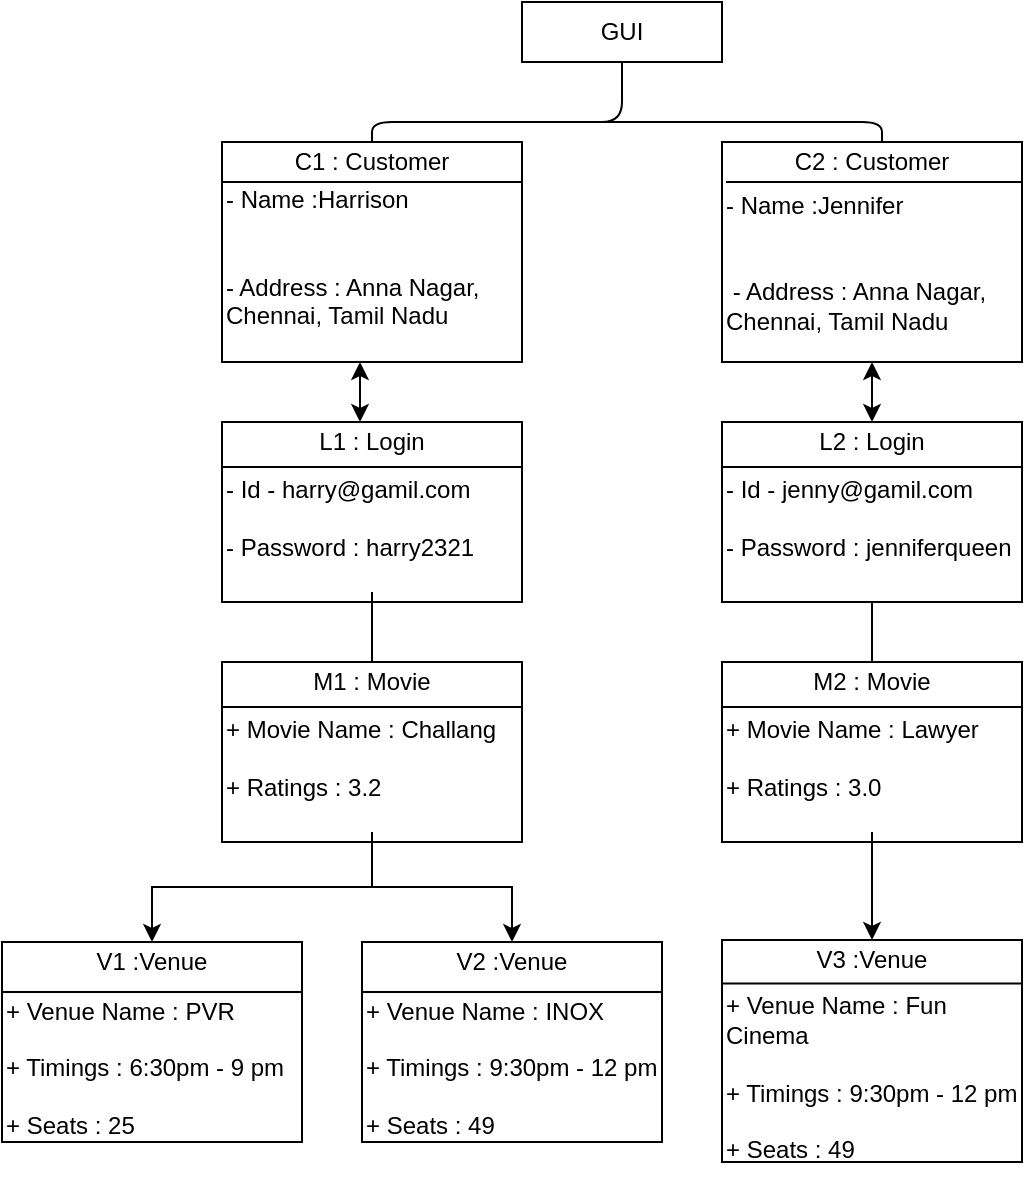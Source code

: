 <mxfile version="13.10.0" type="github">
  <diagram id="mL5rF6ahkpmDCyWBRrw3" name="Page-1">
    <mxGraphModel dx="1022" dy="695" grid="1" gridSize="10" guides="1" tooltips="1" connect="1" arrows="1" fold="1" page="1" pageScale="1" pageWidth="850" pageHeight="1100" math="0" shadow="0">
      <root>
        <mxCell id="0" />
        <mxCell id="1" parent="0" />
        <mxCell id="hyXzqiFq0XC-d8y5IQXb-1" value="GUI" style="rounded=0;whiteSpace=wrap;html=1;" vertex="1" parent="1">
          <mxGeometry x="270" y="10" width="100" height="30" as="geometry" />
        </mxCell>
        <mxCell id="hyXzqiFq0XC-d8y5IQXb-2" value="" style="rounded=0;whiteSpace=wrap;html=1;" vertex="1" parent="1">
          <mxGeometry x="120" y="80" width="150" height="110" as="geometry" />
        </mxCell>
        <mxCell id="hyXzqiFq0XC-d8y5IQXb-5" value="C1 : Customer" style="text;html=1;strokeColor=none;fillColor=none;align=center;verticalAlign=middle;whiteSpace=wrap;rounded=0;" vertex="1" parent="1">
          <mxGeometry x="130" y="80" width="130" height="20" as="geometry" />
        </mxCell>
        <mxCell id="hyXzqiFq0XC-d8y5IQXb-6" value="" style="endArrow=none;html=1;exitX=0;exitY=0;exitDx=0;exitDy=0;entryX=1;entryY=0.182;entryDx=0;entryDy=0;entryPerimeter=0;" edge="1" parent="1" source="hyXzqiFq0XC-d8y5IQXb-7" target="hyXzqiFq0XC-d8y5IQXb-2">
          <mxGeometry width="50" height="50" relative="1" as="geometry">
            <mxPoint x="160" y="150" as="sourcePoint" />
            <mxPoint x="210" y="100" as="targetPoint" />
            <Array as="points">
              <mxPoint x="240" y="100" />
            </Array>
          </mxGeometry>
        </mxCell>
        <mxCell id="hyXzqiFq0XC-d8y5IQXb-7" value="&lt;div align=&quot;left&quot;&gt;&lt;br&gt;&lt;/div&gt;&lt;div align=&quot;left&quot;&gt;- Name :Harrison&lt;/div&gt;&lt;div align=&quot;left&quot;&gt;&lt;br&gt;&lt;/div&gt;&lt;div align=&quot;left&quot;&gt;&lt;br&gt;&lt;/div&gt;&lt;div align=&quot;left&quot;&gt;- Address : Anna Nagar,&lt;/div&gt;&lt;div align=&quot;left&quot;&gt;Chennai, Tamil Nadu&lt;br&gt;&lt;/div&gt;&lt;div align=&quot;left&quot;&gt;&lt;br&gt;&lt;/div&gt;&lt;div align=&quot;left&quot;&gt;&lt;br&gt;&lt;/div&gt;" style="text;html=1;strokeColor=none;fillColor=none;align=left;verticalAlign=middle;whiteSpace=wrap;rounded=0;" vertex="1" parent="1">
          <mxGeometry x="120" y="100" width="150" height="90" as="geometry" />
        </mxCell>
        <mxCell id="hyXzqiFq0XC-d8y5IQXb-8" style="edgeStyle=orthogonalEdgeStyle;rounded=0;orthogonalLoop=1;jettySize=auto;html=1;exitX=0.5;exitY=1;exitDx=0;exitDy=0;" edge="1" parent="1" source="hyXzqiFq0XC-d8y5IQXb-2" target="hyXzqiFq0XC-d8y5IQXb-2">
          <mxGeometry relative="1" as="geometry" />
        </mxCell>
        <mxCell id="hyXzqiFq0XC-d8y5IQXb-9" value="" style="rounded=0;whiteSpace=wrap;html=1;" vertex="1" parent="1">
          <mxGeometry x="370" y="80" width="150" height="110" as="geometry" />
        </mxCell>
        <mxCell id="hyXzqiFq0XC-d8y5IQXb-10" value="C2 : Customer" style="text;html=1;strokeColor=none;fillColor=none;align=center;verticalAlign=middle;whiteSpace=wrap;rounded=0;" vertex="1" parent="1">
          <mxGeometry x="380" y="80" width="130" height="20" as="geometry" />
        </mxCell>
        <mxCell id="hyXzqiFq0XC-d8y5IQXb-11" value="" style="endArrow=none;html=1;entryX=1;entryY=0.182;entryDx=0;entryDy=0;entryPerimeter=0;" edge="1" parent="1" target="hyXzqiFq0XC-d8y5IQXb-9">
          <mxGeometry width="50" height="50" relative="1" as="geometry">
            <mxPoint x="372" y="100" as="sourcePoint" />
            <mxPoint x="460" y="100" as="targetPoint" />
            <Array as="points">
              <mxPoint x="490" y="100" />
            </Array>
          </mxGeometry>
        </mxCell>
        <mxCell id="hyXzqiFq0XC-d8y5IQXb-12" value="&lt;div align=&quot;left&quot;&gt;- Name :Jennifer&lt;/div&gt;&lt;div align=&quot;left&quot;&gt;&lt;br&gt;&lt;/div&gt;&lt;div align=&quot;left&quot;&gt;&lt;br&gt;&lt;/div&gt;&lt;div align=&quot;left&quot;&gt;&amp;nbsp;- Address : Anna Nagar,&lt;/div&gt;&lt;div align=&quot;left&quot;&gt;Chennai, Tamil Nadu&lt;br&gt;&lt;/div&gt;&lt;div align=&quot;left&quot;&gt;&lt;br&gt;&lt;/div&gt;&lt;div align=&quot;left&quot;&gt;&lt;br&gt;&lt;/div&gt;" style="text;html=1;strokeColor=none;fillColor=none;align=left;verticalAlign=middle;whiteSpace=wrap;rounded=0;" vertex="1" parent="1">
          <mxGeometry x="370" y="120" width="150" height="70" as="geometry" />
        </mxCell>
        <mxCell id="hyXzqiFq0XC-d8y5IQXb-13" style="edgeStyle=orthogonalEdgeStyle;rounded=0;orthogonalLoop=1;jettySize=auto;html=1;exitX=0.5;exitY=1;exitDx=0;exitDy=0;" edge="1" parent="1" source="hyXzqiFq0XC-d8y5IQXb-9" target="hyXzqiFq0XC-d8y5IQXb-9">
          <mxGeometry relative="1" as="geometry" />
        </mxCell>
        <mxCell id="hyXzqiFq0XC-d8y5IQXb-14" value="" style="rounded=0;whiteSpace=wrap;html=1;" vertex="1" parent="1">
          <mxGeometry x="120" y="220" width="150" height="90" as="geometry" />
        </mxCell>
        <mxCell id="hyXzqiFq0XC-d8y5IQXb-15" value="L1 : Login" style="text;html=1;strokeColor=none;fillColor=none;align=center;verticalAlign=middle;whiteSpace=wrap;rounded=0;" vertex="1" parent="1">
          <mxGeometry x="130" y="220" width="130" height="20" as="geometry" />
        </mxCell>
        <mxCell id="hyXzqiFq0XC-d8y5IQXb-82" value="" style="edgeStyle=orthogonalEdgeStyle;rounded=0;orthogonalLoop=1;jettySize=auto;html=1;" edge="1" parent="1" source="hyXzqiFq0XC-d8y5IQXb-17" target="hyXzqiFq0XC-d8y5IQXb-32">
          <mxGeometry relative="1" as="geometry" />
        </mxCell>
        <mxCell id="hyXzqiFq0XC-d8y5IQXb-83" value="" style="edgeStyle=orthogonalEdgeStyle;rounded=0;orthogonalLoop=1;jettySize=auto;html=1;" edge="1" parent="1" source="hyXzqiFq0XC-d8y5IQXb-17" target="hyXzqiFq0XC-d8y5IQXb-32">
          <mxGeometry relative="1" as="geometry" />
        </mxCell>
        <mxCell id="hyXzqiFq0XC-d8y5IQXb-17" value="&lt;div align=&quot;left&quot;&gt;&lt;br&gt;&lt;/div&gt;&lt;div align=&quot;left&quot;&gt;- Id - harry@gamil.com&lt;br&gt;&lt;/div&gt;&lt;div align=&quot;left&quot;&gt;&lt;br&gt;&lt;/div&gt;&lt;div align=&quot;left&quot;&gt;- Password : harry2321&lt;br&gt;&lt;/div&gt;&lt;div align=&quot;left&quot;&gt;&lt;br&gt;&lt;/div&gt;&lt;div align=&quot;left&quot;&gt;&lt;br&gt;&lt;/div&gt;" style="text;html=1;strokeColor=none;fillColor=none;align=left;verticalAlign=middle;whiteSpace=wrap;rounded=0;" vertex="1" parent="1">
          <mxGeometry x="120" y="245" width="150" height="60" as="geometry" />
        </mxCell>
        <mxCell id="hyXzqiFq0XC-d8y5IQXb-18" style="edgeStyle=orthogonalEdgeStyle;rounded=0;orthogonalLoop=1;jettySize=auto;html=1;exitX=0.5;exitY=1;exitDx=0;exitDy=0;" edge="1" parent="1" source="hyXzqiFq0XC-d8y5IQXb-14" target="hyXzqiFq0XC-d8y5IQXb-14">
          <mxGeometry relative="1" as="geometry" />
        </mxCell>
        <mxCell id="hyXzqiFq0XC-d8y5IQXb-24" value="" style="endArrow=none;html=1;exitX=0;exitY=0.25;exitDx=0;exitDy=0;entryX=1;entryY=0.25;entryDx=0;entryDy=0;" edge="1" parent="1" source="hyXzqiFq0XC-d8y5IQXb-14" target="hyXzqiFq0XC-d8y5IQXb-14">
          <mxGeometry width="50" height="50" relative="1" as="geometry">
            <mxPoint x="30" y="280" as="sourcePoint" />
            <mxPoint x="80" y="230" as="targetPoint" />
          </mxGeometry>
        </mxCell>
        <mxCell id="hyXzqiFq0XC-d8y5IQXb-25" value="" style="rounded=0;whiteSpace=wrap;html=1;" vertex="1" parent="1">
          <mxGeometry x="370" y="220" width="150" height="90" as="geometry" />
        </mxCell>
        <mxCell id="hyXzqiFq0XC-d8y5IQXb-26" value="L2 : Login" style="text;html=1;strokeColor=none;fillColor=none;align=center;verticalAlign=middle;whiteSpace=wrap;rounded=0;" vertex="1" parent="1">
          <mxGeometry x="380" y="220" width="130" height="20" as="geometry" />
        </mxCell>
        <mxCell id="hyXzqiFq0XC-d8y5IQXb-27" value="&lt;div align=&quot;left&quot;&gt;&lt;br&gt;&lt;/div&gt;&lt;div align=&quot;left&quot;&gt;- Id - jenny@gamil.com&lt;br&gt;&lt;/div&gt;&lt;div align=&quot;left&quot;&gt;&lt;br&gt;&lt;/div&gt;&lt;div align=&quot;left&quot;&gt;- Password : jenniferqueen&lt;br&gt;&lt;/div&gt;&lt;div align=&quot;left&quot;&gt;&lt;br&gt;&lt;/div&gt;&lt;div align=&quot;left&quot;&gt;&lt;br&gt;&lt;/div&gt;" style="text;html=1;strokeColor=none;fillColor=none;align=left;verticalAlign=middle;whiteSpace=wrap;rounded=0;" vertex="1" parent="1">
          <mxGeometry x="370" y="245" width="150" height="60" as="geometry" />
        </mxCell>
        <mxCell id="hyXzqiFq0XC-d8y5IQXb-28" style="edgeStyle=orthogonalEdgeStyle;rounded=0;orthogonalLoop=1;jettySize=auto;html=1;exitX=0.5;exitY=1;exitDx=0;exitDy=0;" edge="1" parent="1" source="hyXzqiFq0XC-d8y5IQXb-25" target="hyXzqiFq0XC-d8y5IQXb-25">
          <mxGeometry relative="1" as="geometry" />
        </mxCell>
        <mxCell id="hyXzqiFq0XC-d8y5IQXb-29" value="" style="endArrow=none;html=1;exitX=0;exitY=0.25;exitDx=0;exitDy=0;entryX=1;entryY=0.25;entryDx=0;entryDy=0;" edge="1" parent="1" source="hyXzqiFq0XC-d8y5IQXb-25" target="hyXzqiFq0XC-d8y5IQXb-25">
          <mxGeometry width="50" height="50" relative="1" as="geometry">
            <mxPoint x="280" y="280" as="sourcePoint" />
            <mxPoint x="330" y="230" as="targetPoint" />
          </mxGeometry>
        </mxCell>
        <mxCell id="hyXzqiFq0XC-d8y5IQXb-30" value="" style="rounded=0;whiteSpace=wrap;html=1;" vertex="1" parent="1">
          <mxGeometry x="120" y="340" width="150" height="90" as="geometry" />
        </mxCell>
        <mxCell id="hyXzqiFq0XC-d8y5IQXb-31" value="M1 : Movie" style="text;html=1;strokeColor=none;fillColor=none;align=center;verticalAlign=middle;whiteSpace=wrap;rounded=0;" vertex="1" parent="1">
          <mxGeometry x="130" y="340" width="130" height="20" as="geometry" />
        </mxCell>
        <mxCell id="hyXzqiFq0XC-d8y5IQXb-79" style="edgeStyle=orthogonalEdgeStyle;rounded=0;orthogonalLoop=1;jettySize=auto;html=1;entryX=0.5;entryY=0;entryDx=0;entryDy=0;" edge="1" parent="1" source="hyXzqiFq0XC-d8y5IQXb-32" target="hyXzqiFq0XC-d8y5IQXb-46">
          <mxGeometry relative="1" as="geometry" />
        </mxCell>
        <mxCell id="hyXzqiFq0XC-d8y5IQXb-81" style="edgeStyle=orthogonalEdgeStyle;rounded=0;orthogonalLoop=1;jettySize=auto;html=1;entryX=0.5;entryY=0;entryDx=0;entryDy=0;" edge="1" parent="1" source="hyXzqiFq0XC-d8y5IQXb-32" target="hyXzqiFq0XC-d8y5IQXb-61">
          <mxGeometry relative="1" as="geometry" />
        </mxCell>
        <mxCell id="hyXzqiFq0XC-d8y5IQXb-32" value="&lt;div align=&quot;left&quot;&gt;&lt;br&gt;&lt;/div&gt;&lt;div align=&quot;left&quot;&gt;+ Movie Name : Challang&lt;br&gt;&lt;/div&gt;&lt;div align=&quot;left&quot;&gt;&lt;br&gt;&lt;/div&gt;&lt;div align=&quot;left&quot;&gt;+ Ratings : 3.2&lt;br&gt;&lt;/div&gt;&lt;div align=&quot;left&quot;&gt;&lt;br&gt;&lt;/div&gt;&lt;div align=&quot;left&quot;&gt;&lt;br&gt;&lt;/div&gt;" style="text;html=1;strokeColor=none;fillColor=none;align=left;verticalAlign=middle;whiteSpace=wrap;rounded=0;" vertex="1" parent="1">
          <mxGeometry x="120" y="365" width="150" height="60" as="geometry" />
        </mxCell>
        <mxCell id="hyXzqiFq0XC-d8y5IQXb-33" style="edgeStyle=orthogonalEdgeStyle;rounded=0;orthogonalLoop=1;jettySize=auto;html=1;exitX=0.5;exitY=1;exitDx=0;exitDy=0;" edge="1" parent="1" source="hyXzqiFq0XC-d8y5IQXb-30" target="hyXzqiFq0XC-d8y5IQXb-30">
          <mxGeometry relative="1" as="geometry" />
        </mxCell>
        <mxCell id="hyXzqiFq0XC-d8y5IQXb-34" value="" style="endArrow=none;html=1;exitX=0;exitY=0.25;exitDx=0;exitDy=0;entryX=1;entryY=0.25;entryDx=0;entryDy=0;" edge="1" parent="1" source="hyXzqiFq0XC-d8y5IQXb-30" target="hyXzqiFq0XC-d8y5IQXb-30">
          <mxGeometry width="50" height="50" relative="1" as="geometry">
            <mxPoint x="30" y="400" as="sourcePoint" />
            <mxPoint x="80" y="350" as="targetPoint" />
          </mxGeometry>
        </mxCell>
        <mxCell id="hyXzqiFq0XC-d8y5IQXb-40" value="" style="rounded=0;whiteSpace=wrap;html=1;" vertex="1" parent="1">
          <mxGeometry x="370" y="340" width="150" height="90" as="geometry" />
        </mxCell>
        <mxCell id="hyXzqiFq0XC-d8y5IQXb-41" value="M2 : Movie" style="text;html=1;strokeColor=none;fillColor=none;align=center;verticalAlign=middle;whiteSpace=wrap;rounded=0;" vertex="1" parent="1">
          <mxGeometry x="380" y="340" width="130" height="20" as="geometry" />
        </mxCell>
        <mxCell id="hyXzqiFq0XC-d8y5IQXb-70" style="edgeStyle=orthogonalEdgeStyle;rounded=0;orthogonalLoop=1;jettySize=auto;html=1;entryX=0.5;entryY=0;entryDx=0;entryDy=0;" edge="1" parent="1" source="hyXzqiFq0XC-d8y5IQXb-42" target="hyXzqiFq0XC-d8y5IQXb-66">
          <mxGeometry relative="1" as="geometry" />
        </mxCell>
        <mxCell id="hyXzqiFq0XC-d8y5IQXb-42" value="&lt;div align=&quot;left&quot;&gt;&lt;br&gt;&lt;/div&gt;&lt;div align=&quot;left&quot;&gt;+ Movie Name : Lawyer&lt;br&gt;&lt;/div&gt;&lt;div align=&quot;left&quot;&gt;&lt;br&gt;&lt;/div&gt;&lt;div align=&quot;left&quot;&gt;+ Ratings : 3.0&lt;br&gt;&lt;/div&gt;&lt;div align=&quot;left&quot;&gt;&lt;br&gt;&lt;/div&gt;&lt;div align=&quot;left&quot;&gt;&lt;br&gt;&lt;/div&gt;" style="text;html=1;strokeColor=none;fillColor=none;align=left;verticalAlign=middle;whiteSpace=wrap;rounded=0;" vertex="1" parent="1">
          <mxGeometry x="370" y="365" width="150" height="60" as="geometry" />
        </mxCell>
        <mxCell id="hyXzqiFq0XC-d8y5IQXb-43" style="edgeStyle=orthogonalEdgeStyle;rounded=0;orthogonalLoop=1;jettySize=auto;html=1;exitX=0.5;exitY=1;exitDx=0;exitDy=0;" edge="1" parent="1" source="hyXzqiFq0XC-d8y5IQXb-40" target="hyXzqiFq0XC-d8y5IQXb-40">
          <mxGeometry relative="1" as="geometry" />
        </mxCell>
        <mxCell id="hyXzqiFq0XC-d8y5IQXb-44" value="" style="endArrow=none;html=1;exitX=0;exitY=0.25;exitDx=0;exitDy=0;entryX=1;entryY=0.25;entryDx=0;entryDy=0;" edge="1" parent="1" source="hyXzqiFq0XC-d8y5IQXb-40" target="hyXzqiFq0XC-d8y5IQXb-40">
          <mxGeometry width="50" height="50" relative="1" as="geometry">
            <mxPoint x="280" y="400" as="sourcePoint" />
            <mxPoint x="330" y="350" as="targetPoint" />
          </mxGeometry>
        </mxCell>
        <mxCell id="hyXzqiFq0XC-d8y5IQXb-45" value="" style="rounded=0;whiteSpace=wrap;html=1;" vertex="1" parent="1">
          <mxGeometry x="190" y="480" width="150" height="100" as="geometry" />
        </mxCell>
        <mxCell id="hyXzqiFq0XC-d8y5IQXb-46" value="V2 :Venue" style="text;html=1;strokeColor=none;fillColor=none;align=center;verticalAlign=middle;whiteSpace=wrap;rounded=0;" vertex="1" parent="1">
          <mxGeometry x="200" y="480" width="130" height="20" as="geometry" />
        </mxCell>
        <mxCell id="hyXzqiFq0XC-d8y5IQXb-47" value="&lt;div align=&quot;left&quot;&gt;&lt;br&gt;&lt;/div&gt;&lt;div align=&quot;left&quot;&gt;+ Venue Name : INOX&lt;/div&gt;&lt;div align=&quot;left&quot;&gt;&lt;br&gt;&lt;/div&gt;&lt;div align=&quot;left&quot;&gt;+ Timings : 9:30pm - 12 pm&lt;br&gt;&lt;/div&gt;&lt;div align=&quot;left&quot;&gt;&lt;br&gt;&lt;/div&gt;+ Seats : 49&lt;br&gt;&lt;div align=&quot;left&quot;&gt;&lt;br&gt;&lt;/div&gt;" style="text;html=1;strokeColor=none;fillColor=none;align=left;verticalAlign=middle;whiteSpace=wrap;rounded=0;" vertex="1" parent="1">
          <mxGeometry x="190" y="513" width="150" height="60" as="geometry" />
        </mxCell>
        <mxCell id="hyXzqiFq0XC-d8y5IQXb-48" style="edgeStyle=orthogonalEdgeStyle;rounded=0;orthogonalLoop=1;jettySize=auto;html=1;exitX=0.5;exitY=1;exitDx=0;exitDy=0;" edge="1" parent="1" source="hyXzqiFq0XC-d8y5IQXb-45" target="hyXzqiFq0XC-d8y5IQXb-45">
          <mxGeometry relative="1" as="geometry" />
        </mxCell>
        <mxCell id="hyXzqiFq0XC-d8y5IQXb-49" value="" style="endArrow=none;html=1;exitX=0;exitY=0.25;exitDx=0;exitDy=0;entryX=1;entryY=0.25;entryDx=0;entryDy=0;" edge="1" parent="1" source="hyXzqiFq0XC-d8y5IQXb-45" target="hyXzqiFq0XC-d8y5IQXb-45">
          <mxGeometry width="50" height="50" relative="1" as="geometry">
            <mxPoint x="100" y="540" as="sourcePoint" />
            <mxPoint x="150" y="490" as="targetPoint" />
          </mxGeometry>
        </mxCell>
        <mxCell id="hyXzqiFq0XC-d8y5IQXb-60" value="" style="rounded=0;whiteSpace=wrap;html=1;" vertex="1" parent="1">
          <mxGeometry x="10" y="480" width="150" height="100" as="geometry" />
        </mxCell>
        <mxCell id="hyXzqiFq0XC-d8y5IQXb-61" value="V1 :Venue" style="text;html=1;strokeColor=none;fillColor=none;align=center;verticalAlign=middle;whiteSpace=wrap;rounded=0;" vertex="1" parent="1">
          <mxGeometry x="20" y="480" width="130" height="20" as="geometry" />
        </mxCell>
        <mxCell id="hyXzqiFq0XC-d8y5IQXb-62" value="&lt;div align=&quot;left&quot;&gt;&lt;br&gt;&lt;/div&gt;&lt;div align=&quot;left&quot;&gt;+ Venue Name : PVR&lt;/div&gt;&lt;div align=&quot;left&quot;&gt;&lt;br&gt;&lt;/div&gt;&lt;div align=&quot;left&quot;&gt;+ Timings : 6:30pm - 9 pm&lt;br&gt;&lt;/div&gt;&lt;div align=&quot;left&quot;&gt;&lt;br&gt;&lt;/div&gt;+ Seats : 25&lt;br&gt;&lt;div align=&quot;left&quot;&gt;&lt;br&gt;&lt;/div&gt;" style="text;html=1;strokeColor=none;fillColor=none;align=left;verticalAlign=middle;whiteSpace=wrap;rounded=0;" vertex="1" parent="1">
          <mxGeometry x="10" y="513" width="150" height="60" as="geometry" />
        </mxCell>
        <mxCell id="hyXzqiFq0XC-d8y5IQXb-63" style="edgeStyle=orthogonalEdgeStyle;rounded=0;orthogonalLoop=1;jettySize=auto;html=1;exitX=0.5;exitY=1;exitDx=0;exitDy=0;" edge="1" parent="1" source="hyXzqiFq0XC-d8y5IQXb-60" target="hyXzqiFq0XC-d8y5IQXb-60">
          <mxGeometry relative="1" as="geometry" />
        </mxCell>
        <mxCell id="hyXzqiFq0XC-d8y5IQXb-64" value="" style="endArrow=none;html=1;exitX=0;exitY=0.25;exitDx=0;exitDy=0;entryX=1;entryY=0.25;entryDx=0;entryDy=0;" edge="1" parent="1" source="hyXzqiFq0XC-d8y5IQXb-60" target="hyXzqiFq0XC-d8y5IQXb-60">
          <mxGeometry width="50" height="50" relative="1" as="geometry">
            <mxPoint x="-80" y="540" as="sourcePoint" />
            <mxPoint x="-30" y="490" as="targetPoint" />
          </mxGeometry>
        </mxCell>
        <mxCell id="hyXzqiFq0XC-d8y5IQXb-65" value="" style="rounded=0;whiteSpace=wrap;html=1;" vertex="1" parent="1">
          <mxGeometry x="370" y="479" width="150" height="111" as="geometry" />
        </mxCell>
        <mxCell id="hyXzqiFq0XC-d8y5IQXb-66" value="V3 :Venue" style="text;html=1;strokeColor=none;fillColor=none;align=center;verticalAlign=middle;whiteSpace=wrap;rounded=0;" vertex="1" parent="1">
          <mxGeometry x="380" y="479" width="130" height="20" as="geometry" />
        </mxCell>
        <mxCell id="hyXzqiFq0XC-d8y5IQXb-67" value="&lt;div align=&quot;left&quot;&gt;&lt;br&gt;&lt;/div&gt;&lt;div align=&quot;left&quot;&gt;+ Venue Name : Fun Cinema&lt;br&gt;&lt;/div&gt;&lt;div align=&quot;left&quot;&gt;&lt;br&gt;&lt;/div&gt;&lt;div align=&quot;left&quot;&gt;+ Timings : 9:30pm - 12 pm&lt;br&gt;&lt;/div&gt;&lt;div align=&quot;left&quot;&gt;&lt;br&gt;&lt;/div&gt;+ Seats : 49&lt;br&gt;&lt;div align=&quot;left&quot;&gt;&lt;br&gt;&lt;/div&gt;" style="text;html=1;strokeColor=none;fillColor=none;align=left;verticalAlign=middle;whiteSpace=wrap;rounded=0;" vertex="1" parent="1">
          <mxGeometry x="370" y="522" width="150" height="52" as="geometry" />
        </mxCell>
        <mxCell id="hyXzqiFq0XC-d8y5IQXb-68" style="edgeStyle=orthogonalEdgeStyle;rounded=0;orthogonalLoop=1;jettySize=auto;html=1;exitX=0.5;exitY=1;exitDx=0;exitDy=0;" edge="1" parent="1" source="hyXzqiFq0XC-d8y5IQXb-65" target="hyXzqiFq0XC-d8y5IQXb-65">
          <mxGeometry relative="1" as="geometry" />
        </mxCell>
        <mxCell id="hyXzqiFq0XC-d8y5IQXb-69" value="" style="endArrow=none;html=1;exitX=0;exitY=0.25;exitDx=0;exitDy=0;entryX=1;entryY=0.25;entryDx=0;entryDy=0;" edge="1" parent="1">
          <mxGeometry width="50" height="50" relative="1" as="geometry">
            <mxPoint x="370" y="500.75" as="sourcePoint" />
            <mxPoint x="520" y="500.75" as="targetPoint" />
          </mxGeometry>
        </mxCell>
        <mxCell id="hyXzqiFq0XC-d8y5IQXb-72" value="" style="endArrow=classic;startArrow=classic;html=1;exitX=0.5;exitY=0;exitDx=0;exitDy=0;" edge="1" parent="1" source="hyXzqiFq0XC-d8y5IQXb-26" target="hyXzqiFq0XC-d8y5IQXb-12">
          <mxGeometry width="50" height="50" relative="1" as="geometry">
            <mxPoint x="580" y="260" as="sourcePoint" />
            <mxPoint x="630" y="210" as="targetPoint" />
          </mxGeometry>
        </mxCell>
        <mxCell id="hyXzqiFq0XC-d8y5IQXb-78" value="" style="endArrow=classic;startArrow=classic;html=1;exitX=0.5;exitY=0;exitDx=0;exitDy=0;" edge="1" parent="1">
          <mxGeometry width="50" height="50" relative="1" as="geometry">
            <mxPoint x="189" y="220" as="sourcePoint" />
            <mxPoint x="189" y="190" as="targetPoint" />
          </mxGeometry>
        </mxCell>
        <mxCell id="hyXzqiFq0XC-d8y5IQXb-85" value="" style="endArrow=none;html=1;entryX=0.5;entryY=1;entryDx=0;entryDy=0;exitX=0.5;exitY=0;exitDx=0;exitDy=0;" edge="1" parent="1" source="hyXzqiFq0XC-d8y5IQXb-41" target="hyXzqiFq0XC-d8y5IQXb-25">
          <mxGeometry width="50" height="50" relative="1" as="geometry">
            <mxPoint x="450" y="340" as="sourcePoint" />
            <mxPoint x="480" y="310" as="targetPoint" />
          </mxGeometry>
        </mxCell>
        <mxCell id="hyXzqiFq0XC-d8y5IQXb-86" value="" style="endArrow=none;html=1;exitX=0.5;exitY=0;exitDx=0;exitDy=0;entryX=0.5;entryY=1;entryDx=0;entryDy=0;" edge="1" parent="1" source="hyXzqiFq0XC-d8y5IQXb-2" target="hyXzqiFq0XC-d8y5IQXb-1">
          <mxGeometry width="50" height="50" relative="1" as="geometry">
            <mxPoint x="300" y="100" as="sourcePoint" />
            <mxPoint x="350" y="50" as="targetPoint" />
            <Array as="points">
              <mxPoint x="195" y="70" />
              <mxPoint x="320" y="70" />
            </Array>
          </mxGeometry>
        </mxCell>
        <mxCell id="hyXzqiFq0XC-d8y5IQXb-87" value="" style="endArrow=none;html=1;" edge="1" parent="1">
          <mxGeometry width="50" height="50" relative="1" as="geometry">
            <mxPoint x="450" y="80" as="sourcePoint" />
            <mxPoint x="310" y="70" as="targetPoint" />
            <Array as="points">
              <mxPoint x="450" y="70" />
            </Array>
          </mxGeometry>
        </mxCell>
      </root>
    </mxGraphModel>
  </diagram>
</mxfile>
